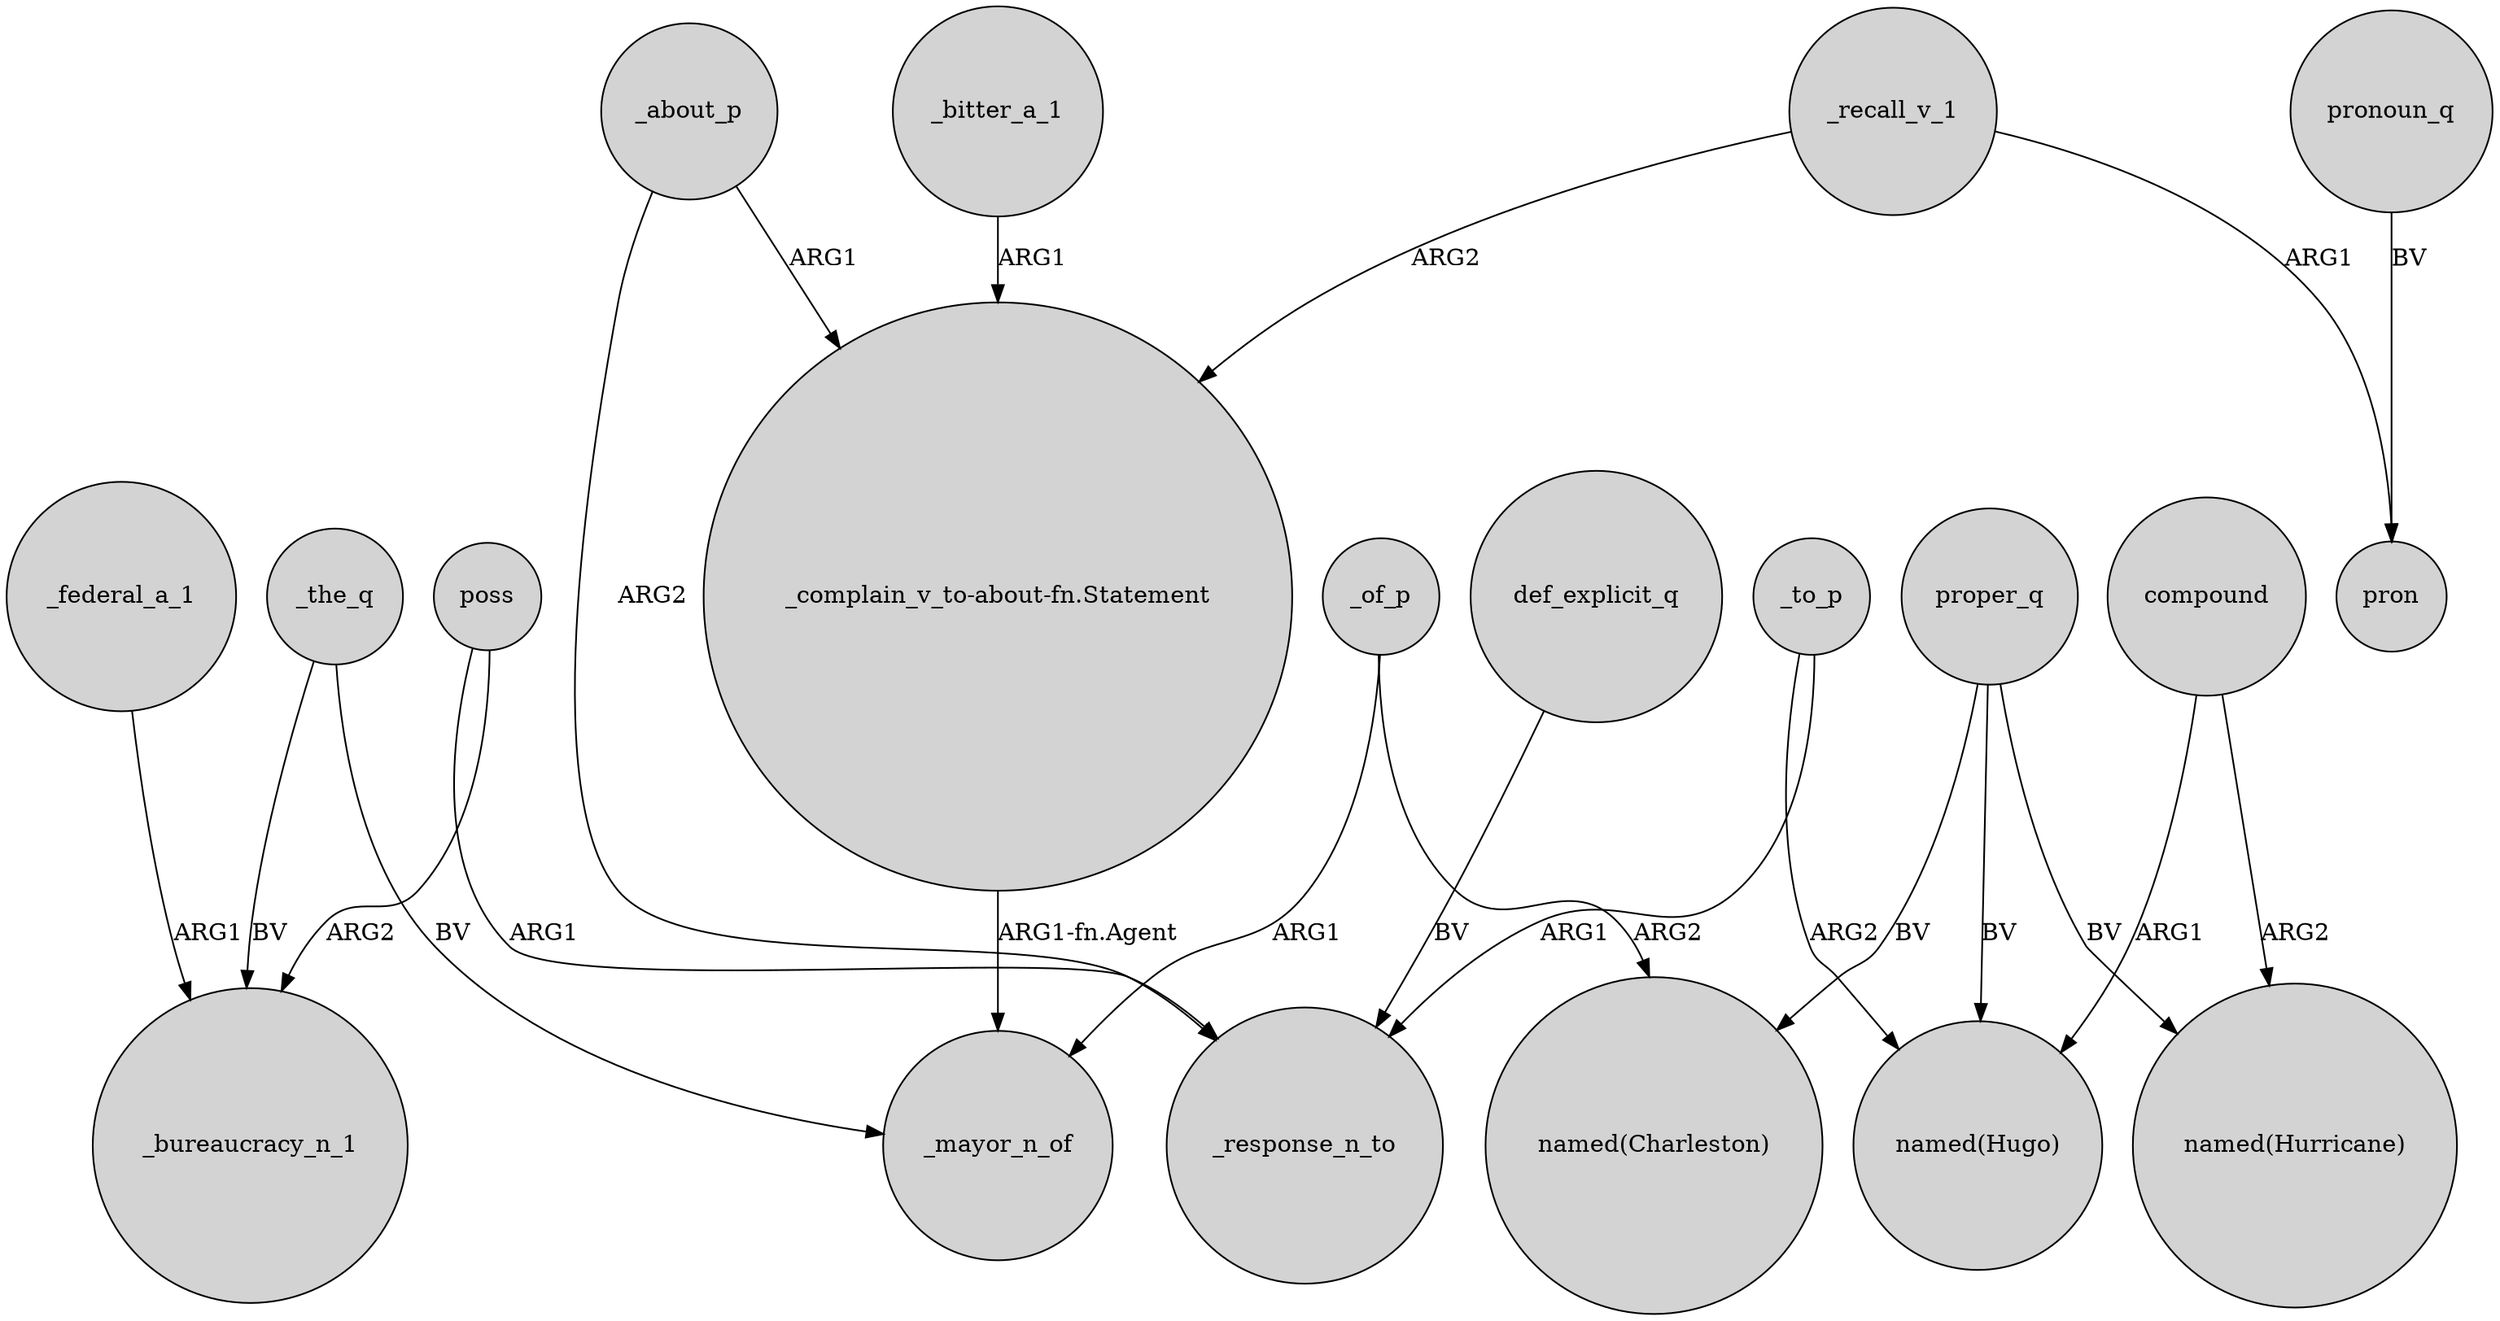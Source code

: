 digraph {
	node [shape=circle style=filled]
	"_complain_v_to-about-fn.Statement" -> _mayor_n_of [label="ARG1-fn.Agent"]
	_the_q -> _bureaucracy_n_1 [label=BV]
	_federal_a_1 -> _bureaucracy_n_1 [label=ARG1]
	poss -> _response_n_to [label=ARG1]
	_to_p -> _response_n_to [label=ARG1]
	_of_p -> _mayor_n_of [label=ARG1]
	compound -> "named(Hugo)" [label=ARG1]
	_about_p -> "_complain_v_to-about-fn.Statement" [label=ARG1]
	_recall_v_1 -> pron [label=ARG1]
	_of_p -> "named(Charleston)" [label=ARG2]
	_to_p -> "named(Hugo)" [label=ARG2]
	poss -> _bureaucracy_n_1 [label=ARG2]
	pronoun_q -> pron [label=BV]
	def_explicit_q -> _response_n_to [label=BV]
	proper_q -> "named(Hugo)" [label=BV]
	_the_q -> _mayor_n_of [label=BV]
	proper_q -> "named(Charleston)" [label=BV]
	compound -> "named(Hurricane)" [label=ARG2]
	proper_q -> "named(Hurricane)" [label=BV]
	_recall_v_1 -> "_complain_v_to-about-fn.Statement" [label=ARG2]
	_about_p -> _response_n_to [label=ARG2]
	_bitter_a_1 -> "_complain_v_to-about-fn.Statement" [label=ARG1]
}
